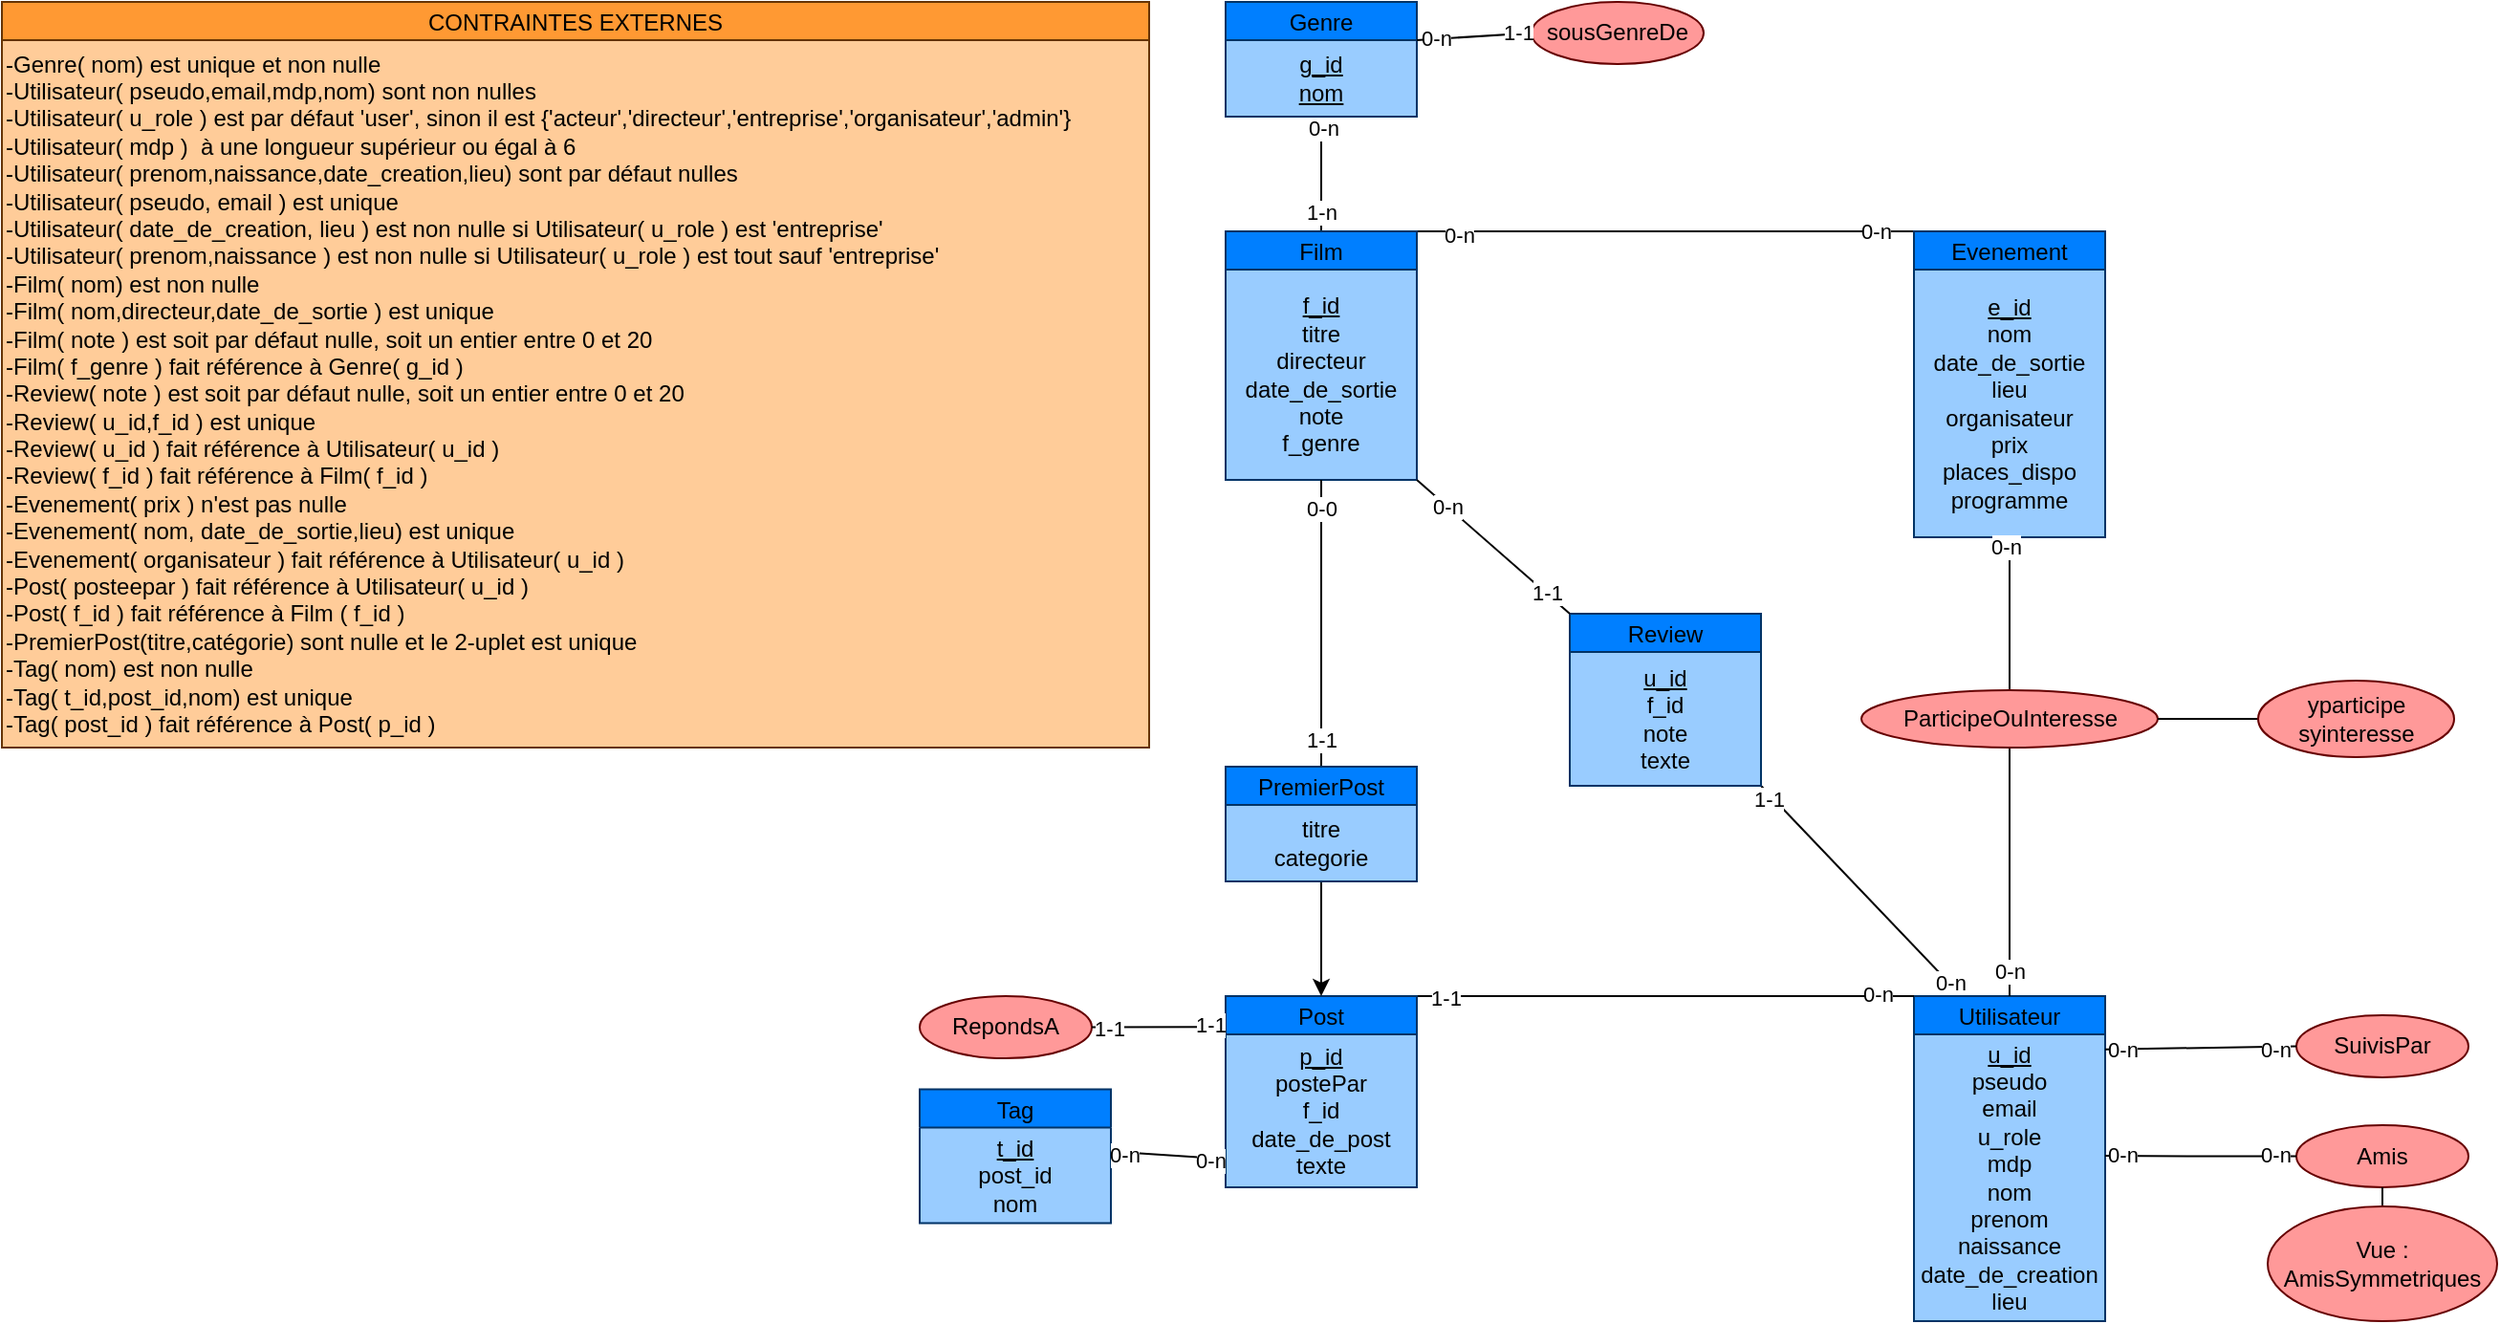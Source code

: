<mxfile version="24.4.4" type="device">
  <diagram id="R2lEEEUBdFMjLlhIrx00" name="Page-1">
    <mxGraphModel dx="1687" dy="876" grid="1" gridSize="10" guides="1" tooltips="1" connect="1" arrows="1" fold="1" page="1" pageScale="1" pageWidth="1920" pageHeight="1200" background="none" math="0" shadow="0" extFonts="Permanent Marker^https://fonts.googleapis.com/css?family=Permanent+Marker">
      <root>
        <mxCell id="0" />
        <mxCell id="1" parent="0" />
        <mxCell id="Eysfw1V30LXlZqjv4zUT-114" style="edgeStyle=none;rounded=0;orthogonalLoop=1;jettySize=auto;html=1;exitX=1;exitY=0;exitDx=0;exitDy=0;entryX=0;entryY=0;entryDx=0;entryDy=0;endArrow=none;endFill=0;fontColor=#000000;" parent="1" source="Eysfw1V30LXlZqjv4zUT-1" target="Eysfw1V30LXlZqjv4zUT-19" edge="1">
          <mxGeometry relative="1" as="geometry" />
        </mxCell>
        <mxCell id="Eysfw1V30LXlZqjv4zUT-115" value="0-n" style="edgeLabel;html=1;align=center;verticalAlign=middle;resizable=0;points=[];fontColor=#000000;" parent="Eysfw1V30LXlZqjv4zUT-114" vertex="1" connectable="0">
          <mxGeometry x="0.845" relative="1" as="geometry">
            <mxPoint as="offset" />
          </mxGeometry>
        </mxCell>
        <mxCell id="Eysfw1V30LXlZqjv4zUT-116" value="0-n" style="edgeLabel;html=1;align=center;verticalAlign=middle;resizable=0;points=[];fontColor=#000000;" parent="Eysfw1V30LXlZqjv4zUT-114" vertex="1" connectable="0">
          <mxGeometry x="-0.835" y="-2" relative="1" as="geometry">
            <mxPoint as="offset" />
          </mxGeometry>
        </mxCell>
        <mxCell id="Eysfw1V30LXlZqjv4zUT-117" style="edgeStyle=none;rounded=0;orthogonalLoop=1;jettySize=auto;html=1;exitX=0.5;exitY=0;exitDx=0;exitDy=0;entryX=0.5;entryY=1;entryDx=0;entryDy=0;endArrow=none;endFill=0;fontColor=#000000;" parent="1" source="Eysfw1V30LXlZqjv4zUT-1" target="Eysfw1V30LXlZqjv4zUT-82" edge="1">
          <mxGeometry relative="1" as="geometry" />
        </mxCell>
        <mxCell id="Eysfw1V30LXlZqjv4zUT-118" value="1-n" style="edgeLabel;html=1;align=center;verticalAlign=middle;resizable=0;points=[];fontColor=#000000;" parent="Eysfw1V30LXlZqjv4zUT-117" vertex="1" connectable="0">
          <mxGeometry x="-0.656" relative="1" as="geometry">
            <mxPoint as="offset" />
          </mxGeometry>
        </mxCell>
        <mxCell id="Eysfw1V30LXlZqjv4zUT-119" value="0-n" style="edgeLabel;html=1;align=center;verticalAlign=middle;resizable=0;points=[];fontColor=#000000;" parent="Eysfw1V30LXlZqjv4zUT-117" vertex="1" connectable="0">
          <mxGeometry x="0.811" y="-1" relative="1" as="geometry">
            <mxPoint as="offset" />
          </mxGeometry>
        </mxCell>
        <mxCell id="Eysfw1V30LXlZqjv4zUT-1" value="Film" style="swimlane;fontStyle=0;childLayout=stackLayout;horizontal=1;startSize=20;horizontalStack=0;resizeParent=1;resizeParentMax=0;resizeLast=0;collapsible=0;marginBottom=0;swimlaneFillColor=#99CCFF;fillColor=#007FFF;strokeColor=#003366;fontColor=#000000;" parent="1" vertex="1">
          <mxGeometry x="760" y="200" width="100" height="130" as="geometry" />
        </mxCell>
        <mxCell id="Eysfw1V30LXlZqjv4zUT-15" value="&lt;div&gt;&lt;font&gt;&lt;u&gt;f_id&lt;/u&gt;&lt;/font&gt;&lt;/div&gt;&lt;div&gt;&lt;font&gt;titre&lt;br&gt;&lt;/font&gt;&lt;/div&gt;&lt;div&gt;&lt;font&gt;directeur&lt;/font&gt;&lt;/div&gt;&lt;div&gt;&lt;font&gt;date_de_sortie&lt;u&gt;&lt;br&gt;&lt;/u&gt;&lt;/font&gt;&lt;/div&gt;&lt;div&gt;&lt;font&gt;note &lt;br&gt;&lt;/font&gt;&lt;/div&gt;&lt;div&gt;&lt;font&gt;f_genre&lt;/font&gt;&lt;/div&gt;" style="text;html=1;align=center;verticalAlign=middle;whiteSpace=wrap;rounded=0;fontColor=#000000;" parent="Eysfw1V30LXlZqjv4zUT-1" vertex="1">
          <mxGeometry y="20" width="100" height="110" as="geometry" />
        </mxCell>
        <mxCell id="Eysfw1V30LXlZqjv4zUT-111" style="edgeStyle=none;rounded=0;orthogonalLoop=1;jettySize=auto;html=1;exitX=0.25;exitY=0;exitDx=0;exitDy=0;entryX=1;entryY=1;entryDx=0;entryDy=0;endArrow=none;endFill=0;fontColor=#000000;" parent="1" source="Eysfw1V30LXlZqjv4zUT-17" target="Eysfw1V30LXlZqjv4zUT-102" edge="1">
          <mxGeometry relative="1" as="geometry" />
        </mxCell>
        <mxCell id="Eysfw1V30LXlZqjv4zUT-112" value="0-n" style="edgeLabel;html=1;align=center;verticalAlign=middle;resizable=0;points=[];fontColor=#000000;" parent="Eysfw1V30LXlZqjv4zUT-111" vertex="1" connectable="0">
          <mxGeometry x="-0.874" y="-1" relative="1" as="geometry">
            <mxPoint as="offset" />
          </mxGeometry>
        </mxCell>
        <mxCell id="Eysfw1V30LXlZqjv4zUT-113" value="1-1" style="edgeLabel;html=1;align=center;verticalAlign=middle;resizable=0;points=[];fontColor=#000000;" parent="Eysfw1V30LXlZqjv4zUT-111" vertex="1" connectable="0">
          <mxGeometry x="0.905" y="2" relative="1" as="geometry">
            <mxPoint as="offset" />
          </mxGeometry>
        </mxCell>
        <mxCell id="Eysfw1V30LXlZqjv4zUT-17" value="Utilisateur" style="swimlane;fontStyle=0;childLayout=stackLayout;horizontal=1;startSize=20;horizontalStack=0;resizeParent=1;resizeParentMax=0;resizeLast=0;collapsible=0;marginBottom=0;swimlaneFillColor=#99CCFF;fillColor=#007FFF;strokeColor=#003366;fontColor=#000000;" parent="1" vertex="1">
          <mxGeometry x="1120" y="600" width="100" height="170" as="geometry" />
        </mxCell>
        <mxCell id="Eysfw1V30LXlZqjv4zUT-18" value="&lt;div&gt;&lt;font&gt;&lt;u&gt;u_id&lt;/u&gt;&lt;/font&gt;&lt;/div&gt;&lt;div&gt;&lt;font&gt;pseudo&lt;/font&gt;&lt;/div&gt;&lt;div&gt;&lt;font&gt;email&lt;/font&gt;&lt;/div&gt;&lt;div&gt;&lt;font&gt;u_role&lt;/font&gt;&lt;/div&gt;&lt;div&gt;&lt;font&gt;mdp&lt;/font&gt;&lt;/div&gt;&lt;div&gt;&lt;font&gt;nom&lt;/font&gt;&lt;/div&gt;&lt;div&gt;&lt;font&gt;prenom&lt;/font&gt;&lt;/div&gt;&lt;div&gt;&lt;font&gt;naissance&lt;/font&gt;&lt;/div&gt;&lt;div&gt;&lt;font&gt;date_de_creation&lt;/font&gt;&lt;/div&gt;&lt;div&gt;&lt;font&gt;lieu&lt;br&gt;&lt;/font&gt;&lt;/div&gt;" style="text;html=1;align=center;verticalAlign=middle;whiteSpace=wrap;rounded=0;fontColor=#000000;" parent="Eysfw1V30LXlZqjv4zUT-17" vertex="1">
          <mxGeometry y="20" width="100" height="150" as="geometry" />
        </mxCell>
        <mxCell id="Eysfw1V30LXlZqjv4zUT-19" value="Evenement" style="swimlane;fontStyle=0;childLayout=stackLayout;horizontal=1;startSize=20;horizontalStack=0;resizeParent=1;resizeParentMax=0;resizeLast=0;collapsible=0;marginBottom=0;swimlaneFillColor=#99CCFF;fillColor=#007FFF;strokeColor=#003366;fontColor=#000000;" parent="1" vertex="1">
          <mxGeometry x="1120" y="200" width="100" height="160" as="geometry" />
        </mxCell>
        <mxCell id="Eysfw1V30LXlZqjv4zUT-20" value="&lt;div&gt;&lt;font&gt;&lt;u&gt;e_id&lt;/u&gt;&lt;/font&gt;&lt;/div&gt;&lt;div&gt;&lt;font&gt;nom&lt;u&gt;&lt;br&gt;&lt;/u&gt;&lt;/font&gt;&lt;/div&gt;&lt;div&gt;&lt;font&gt;date_de_sortie&lt;/font&gt;&lt;/div&gt;&lt;div&gt;&lt;font&gt;lieu&lt;/font&gt;&lt;/div&gt;&lt;div&gt;&lt;font&gt;organisateur&lt;/font&gt;&lt;/div&gt;&lt;div&gt;&lt;font&gt;prix&lt;br&gt;&lt;/font&gt;&lt;/div&gt;&lt;div&gt;&lt;font&gt;places_dispo&lt;br&gt;&lt;/font&gt;&lt;/div&gt;&lt;div&gt;&lt;font&gt;programme&lt;br&gt;&lt;/font&gt;&lt;/div&gt;" style="text;html=1;align=center;verticalAlign=middle;whiteSpace=wrap;rounded=0;fontColor=#000000;" parent="Eysfw1V30LXlZqjv4zUT-19" vertex="1">
          <mxGeometry y="20" width="100" height="140" as="geometry" />
        </mxCell>
        <mxCell id="Eysfw1V30LXlZqjv4zUT-108" style="edgeStyle=none;rounded=0;orthogonalLoop=1;jettySize=auto;html=1;exitX=1;exitY=0;exitDx=0;exitDy=0;entryX=0;entryY=0;entryDx=0;entryDy=0;endArrow=none;endFill=0;fontColor=#000000;" parent="1" source="Eysfw1V30LXlZqjv4zUT-21" target="Eysfw1V30LXlZqjv4zUT-17" edge="1">
          <mxGeometry relative="1" as="geometry" />
        </mxCell>
        <mxCell id="Eysfw1V30LXlZqjv4zUT-109" value="0-n" style="edgeLabel;html=1;align=center;verticalAlign=middle;resizable=0;points=[];fontColor=#000000;" parent="Eysfw1V30LXlZqjv4zUT-108" vertex="1" connectable="0">
          <mxGeometry x="0.854" y="1" relative="1" as="geometry">
            <mxPoint as="offset" />
          </mxGeometry>
        </mxCell>
        <mxCell id="Eysfw1V30LXlZqjv4zUT-110" value="1-1" style="edgeLabel;html=1;align=center;verticalAlign=middle;resizable=0;points=[];fontColor=#000000;" parent="Eysfw1V30LXlZqjv4zUT-108" vertex="1" connectable="0">
          <mxGeometry x="-0.884" y="-1" relative="1" as="geometry">
            <mxPoint as="offset" />
          </mxGeometry>
        </mxCell>
        <mxCell id="Eysfw1V30LXlZqjv4zUT-21" value="Post" style="swimlane;fontStyle=0;childLayout=stackLayout;horizontal=1;startSize=20;horizontalStack=0;resizeParent=1;resizeParentMax=0;resizeLast=0;collapsible=0;marginBottom=0;swimlaneFillColor=#99CCFF;fillColor=#007FFF;strokeColor=#003366;fontColor=#000000;" parent="1" vertex="1">
          <mxGeometry x="760" y="600" width="100" height="100" as="geometry" />
        </mxCell>
        <mxCell id="Eysfw1V30LXlZqjv4zUT-22" value="&lt;div&gt;&lt;font&gt;&lt;u&gt;p_id&lt;/u&gt;&lt;/font&gt;&lt;/div&gt;&lt;div&gt;&lt;font&gt;postePar&lt;/font&gt;&lt;/div&gt;&lt;div&gt;&lt;font&gt;f_id&lt;u&gt;&lt;br&gt;&lt;/u&gt;&lt;/font&gt;&lt;/div&gt;&lt;div&gt;&lt;font&gt;date_de_post&lt;/font&gt;&lt;/div&gt;&lt;div&gt;&lt;font&gt;texte&lt;/font&gt;&lt;/div&gt;" style="text;html=1;align=center;verticalAlign=middle;whiteSpace=wrap;rounded=0;fontColor=#000000;" parent="Eysfw1V30LXlZqjv4zUT-21" vertex="1">
          <mxGeometry y="20" width="100" height="80" as="geometry" />
        </mxCell>
        <mxCell id="Eysfw1V30LXlZqjv4zUT-23" value="SuivisPar" style="ellipse;whiteSpace=wrap;html=1;fillColor=#FF9999;strokeColor=#660000;fontStyle=0;fontColor=#000000;" parent="1" vertex="1">
          <mxGeometry x="1320" y="610" width="90" height="32.5" as="geometry" />
        </mxCell>
        <mxCell id="Eysfw1V30LXlZqjv4zUT-25" value="Amis" style="ellipse;whiteSpace=wrap;html=1;fillColor=#FF9999;strokeColor=#660000;fontStyle=0;fontColor=#000000;" parent="1" vertex="1">
          <mxGeometry x="1320" y="667.5" width="90" height="32.5" as="geometry" />
        </mxCell>
        <mxCell id="Eysfw1V30LXlZqjv4zUT-26" style="edgeStyle=orthogonalEdgeStyle;rounded=0;orthogonalLoop=1;jettySize=auto;html=1;exitX=0;exitY=0.5;exitDx=0;exitDy=0;entryX=1;entryY=0.654;entryDx=0;entryDy=0;entryPerimeter=0;strokeColor=default;endArrow=none;endFill=0;fontColor=#000000;" parent="1" source="Eysfw1V30LXlZqjv4zUT-25" edge="1">
          <mxGeometry relative="1" as="geometry">
            <mxPoint x="1413.005" y="683.553" as="sourcePoint" />
            <mxPoint x="1220" y="683.55" as="targetPoint" />
          </mxGeometry>
        </mxCell>
        <mxCell id="Eysfw1V30LXlZqjv4zUT-29" value="0-n" style="edgeLabel;html=1;align=center;verticalAlign=middle;resizable=0;points=[];fontColor=#000000;" parent="Eysfw1V30LXlZqjv4zUT-26" vertex="1" connectable="0">
          <mxGeometry x="0.824" y="-1" relative="1" as="geometry">
            <mxPoint as="offset" />
          </mxGeometry>
        </mxCell>
        <mxCell id="Eysfw1V30LXlZqjv4zUT-96" value="0-n" style="edgeLabel;html=1;align=center;verticalAlign=middle;resizable=0;points=[];fontColor=#000000;" parent="Eysfw1V30LXlZqjv4zUT-26" vertex="1" connectable="0">
          <mxGeometry x="-0.778" y="-1" relative="1" as="geometry">
            <mxPoint as="offset" />
          </mxGeometry>
        </mxCell>
        <mxCell id="Eysfw1V30LXlZqjv4zUT-49" value="&lt;font&gt;RepondsA&lt;/font&gt;" style="ellipse;whiteSpace=wrap;html=1;fillColor=#FF9999;strokeColor=#660000;fontStyle=0;fontColor=#000000;" parent="1" vertex="1">
          <mxGeometry x="600" y="600" width="90" height="32.5" as="geometry" />
        </mxCell>
        <mxCell id="Eysfw1V30LXlZqjv4zUT-52" style="edgeStyle=none;rounded=0;orthogonalLoop=1;jettySize=auto;html=1;exitX=1;exitY=0.5;exitDx=0;exitDy=0;entryX=0;entryY=0.038;entryDx=0;entryDy=0;entryPerimeter=0;endArrow=none;endFill=0;fontColor=#000000;" parent="1" source="Eysfw1V30LXlZqjv4zUT-49" edge="1">
          <mxGeometry relative="1" as="geometry">
            <mxPoint x="636.995" y="616.053" as="sourcePoint" />
            <mxPoint x="760" y="616.17" as="targetPoint" />
            <Array as="points">
              <mxPoint x="690" y="616.23" />
            </Array>
          </mxGeometry>
        </mxCell>
        <mxCell id="Eysfw1V30LXlZqjv4zUT-54" value="1-1" style="edgeLabel;html=1;align=center;verticalAlign=middle;resizable=0;points=[];fontColor=#000000;" parent="Eysfw1V30LXlZqjv4zUT-52" vertex="1" connectable="0">
          <mxGeometry x="0.76" y="1" relative="1" as="geometry">
            <mxPoint as="offset" />
          </mxGeometry>
        </mxCell>
        <mxCell id="Eysfw1V30LXlZqjv4zUT-97" value="1-1" style="edgeLabel;html=1;align=center;verticalAlign=middle;resizable=0;points=[];fontColor=#000000;" parent="Eysfw1V30LXlZqjv4zUT-52" vertex="1" connectable="0">
          <mxGeometry x="-0.76" y="-1" relative="1" as="geometry">
            <mxPoint as="offset" />
          </mxGeometry>
        </mxCell>
        <mxCell id="Eysfw1V30LXlZqjv4zUT-57" style="edgeStyle=none;rounded=0;orthogonalLoop=1;jettySize=auto;html=1;exitX=0.5;exitY=1;exitDx=0;exitDy=0;entryX=0.5;entryY=0;entryDx=0;entryDy=0;endArrow=none;endFill=0;fontColor=#000000;" parent="1" source="Eysfw1V30LXlZqjv4zUT-56" target="Eysfw1V30LXlZqjv4zUT-17" edge="1">
          <mxGeometry relative="1" as="geometry" />
        </mxCell>
        <mxCell id="Eysfw1V30LXlZqjv4zUT-59" value="0-n" style="edgeLabel;html=1;align=center;verticalAlign=middle;resizable=0;points=[];fontColor=#000000;" parent="Eysfw1V30LXlZqjv4zUT-57" vertex="1" connectable="0">
          <mxGeometry x="0.798" relative="1" as="geometry">
            <mxPoint as="offset" />
          </mxGeometry>
        </mxCell>
        <mxCell id="Eysfw1V30LXlZqjv4zUT-58" style="edgeStyle=none;rounded=0;orthogonalLoop=1;jettySize=auto;html=1;exitX=0.5;exitY=0;exitDx=0;exitDy=0;entryX=0.5;entryY=1;entryDx=0;entryDy=0;endArrow=none;endFill=0;fontColor=#000000;" parent="1" source="Eysfw1V30LXlZqjv4zUT-56" target="Eysfw1V30LXlZqjv4zUT-20" edge="1">
          <mxGeometry relative="1" as="geometry" />
        </mxCell>
        <mxCell id="Eysfw1V30LXlZqjv4zUT-60" value="0-n" style="edgeLabel;html=1;align=center;verticalAlign=middle;resizable=0;points=[];fontColor=#000000;" parent="Eysfw1V30LXlZqjv4zUT-58" vertex="1" connectable="0">
          <mxGeometry x="0.878" y="2" relative="1" as="geometry">
            <mxPoint as="offset" />
          </mxGeometry>
        </mxCell>
        <mxCell id="Eysfw1V30LXlZqjv4zUT-56" value="&lt;font&gt;ParticipeOuInteresse&lt;/font&gt;" style="ellipse;whiteSpace=wrap;html=1;fillColor=#FF9999;strokeColor=#660000;fontStyle=0;fontColor=#000000;" parent="1" vertex="1">
          <mxGeometry x="1092.5" y="440" width="155" height="30" as="geometry" />
        </mxCell>
        <mxCell id="Eysfw1V30LXlZqjv4zUT-120" style="edgeStyle=none;rounded=0;orthogonalLoop=1;jettySize=auto;html=1;exitX=0.5;exitY=1;exitDx=0;exitDy=0;entryX=0.5;entryY=0;entryDx=0;entryDy=0;fontColor=#000000;" parent="1" source="Eysfw1V30LXlZqjv4zUT-63" target="Eysfw1V30LXlZqjv4zUT-21" edge="1">
          <mxGeometry relative="1" as="geometry" />
        </mxCell>
        <mxCell id="Eysfw1V30LXlZqjv4zUT-121" style="edgeStyle=none;rounded=0;orthogonalLoop=1;jettySize=auto;html=1;exitX=0.5;exitY=0;exitDx=0;exitDy=0;entryX=0.5;entryY=1;entryDx=0;entryDy=0;endArrow=none;endFill=0;fontColor=#000000;" parent="1" source="Eysfw1V30LXlZqjv4zUT-63" target="Eysfw1V30LXlZqjv4zUT-15" edge="1">
          <mxGeometry relative="1" as="geometry" />
        </mxCell>
        <mxCell id="Eysfw1V30LXlZqjv4zUT-122" value="1-1" style="edgeLabel;html=1;align=center;verticalAlign=middle;resizable=0;points=[];fontColor=#000000;" parent="Eysfw1V30LXlZqjv4zUT-121" vertex="1" connectable="0">
          <mxGeometry x="-0.807" relative="1" as="geometry">
            <mxPoint as="offset" />
          </mxGeometry>
        </mxCell>
        <mxCell id="Eysfw1V30LXlZqjv4zUT-123" value="0-0" style="edgeLabel;html=1;align=center;verticalAlign=middle;resizable=0;points=[];fontColor=#000000;" parent="Eysfw1V30LXlZqjv4zUT-121" vertex="1" connectable="0">
          <mxGeometry x="0.807" relative="1" as="geometry">
            <mxPoint as="offset" />
          </mxGeometry>
        </mxCell>
        <mxCell id="Eysfw1V30LXlZqjv4zUT-63" value="PremierPost" style="swimlane;fontStyle=0;childLayout=stackLayout;horizontal=1;startSize=20;horizontalStack=0;resizeParent=1;resizeParentMax=0;resizeLast=0;collapsible=0;marginBottom=0;swimlaneFillColor=#99CCFF;fillColor=#007FFF;strokeColor=#003366;fontColor=#000000;" parent="1" vertex="1">
          <mxGeometry x="760" y="480" width="100" height="60" as="geometry" />
        </mxCell>
        <mxCell id="Eysfw1V30LXlZqjv4zUT-64" value="&lt;div&gt;titre&lt;/div&gt;&lt;div&gt;categorie&lt;br&gt;&lt;/div&gt;" style="text;html=1;align=center;verticalAlign=middle;whiteSpace=wrap;rounded=0;fontColor=#000000;" parent="Eysfw1V30LXlZqjv4zUT-63" vertex="1">
          <mxGeometry y="20" width="100" height="40" as="geometry" />
        </mxCell>
        <mxCell id="Eysfw1V30LXlZqjv4zUT-65" style="edgeStyle=orthogonalEdgeStyle;rounded=0;orthogonalLoop=1;jettySize=auto;html=1;exitX=0.5;exitY=1;exitDx=0;exitDy=0;fontColor=#000000;" parent="Eysfw1V30LXlZqjv4zUT-63" source="Eysfw1V30LXlZqjv4zUT-64" target="Eysfw1V30LXlZqjv4zUT-64" edge="1">
          <mxGeometry relative="1" as="geometry" />
        </mxCell>
        <mxCell id="Eysfw1V30LXlZqjv4zUT-67" value="Tag" style="swimlane;fontStyle=0;childLayout=stackLayout;horizontal=1;startSize=20;horizontalStack=0;resizeParent=1;resizeParentMax=0;resizeLast=0;collapsible=0;marginBottom=0;swimlaneFillColor=#99CCFF;fillColor=#007FFF;strokeColor=#003366;fontColor=#000000;" parent="1" vertex="1">
          <mxGeometry x="600" y="648.75" width="100" height="70" as="geometry" />
        </mxCell>
        <mxCell id="Eysfw1V30LXlZqjv4zUT-68" value="&lt;div&gt;&lt;font&gt;&lt;u&gt;t_id&lt;/u&gt;&lt;/font&gt;&lt;/div&gt;&lt;div&gt;&lt;font&gt;post_id&lt;/font&gt;&lt;/div&gt;&lt;div&gt;&lt;font&gt;nom&lt;br&gt;&lt;/font&gt;&lt;/div&gt;" style="text;html=1;align=center;verticalAlign=middle;whiteSpace=wrap;rounded=0;fontColor=#000000;" parent="Eysfw1V30LXlZqjv4zUT-67" vertex="1">
          <mxGeometry y="20" width="100" height="50" as="geometry" />
        </mxCell>
        <mxCell id="Eysfw1V30LXlZqjv4zUT-69" style="edgeStyle=orthogonalEdgeStyle;rounded=0;orthogonalLoop=1;jettySize=auto;html=1;exitX=0.5;exitY=1;exitDx=0;exitDy=0;fontColor=#000000;" parent="Eysfw1V30LXlZqjv4zUT-67" source="Eysfw1V30LXlZqjv4zUT-68" target="Eysfw1V30LXlZqjv4zUT-68" edge="1">
          <mxGeometry relative="1" as="geometry" />
        </mxCell>
        <mxCell id="Eysfw1V30LXlZqjv4zUT-72" style="edgeStyle=none;rounded=0;orthogonalLoop=1;jettySize=auto;html=1;exitX=1;exitY=0.25;exitDx=0;exitDy=0;entryX=-0.004;entryY=0.815;entryDx=0;entryDy=0;entryPerimeter=0;endArrow=none;endFill=0;fontColor=#000000;" parent="1" source="Eysfw1V30LXlZqjv4zUT-68" target="Eysfw1V30LXlZqjv4zUT-22" edge="1">
          <mxGeometry relative="1" as="geometry" />
        </mxCell>
        <mxCell id="Eysfw1V30LXlZqjv4zUT-73" value="0-n" style="edgeLabel;html=1;align=center;verticalAlign=middle;resizable=0;points=[];fontColor=#000000;" parent="Eysfw1V30LXlZqjv4zUT-72" vertex="1" connectable="0">
          <mxGeometry x="-0.767" y="-1" relative="1" as="geometry">
            <mxPoint as="offset" />
          </mxGeometry>
        </mxCell>
        <mxCell id="Eysfw1V30LXlZqjv4zUT-74" value="0-n" style="edgeLabel;html=1;align=center;verticalAlign=middle;resizable=0;points=[];fontColor=#000000;" parent="Eysfw1V30LXlZqjv4zUT-72" vertex="1" connectable="0">
          <mxGeometry x="0.726" y="-1" relative="1" as="geometry">
            <mxPoint as="offset" />
          </mxGeometry>
        </mxCell>
        <mxCell id="Eysfw1V30LXlZqjv4zUT-81" value="Genre" style="swimlane;fontStyle=0;childLayout=stackLayout;horizontal=1;startSize=20;horizontalStack=0;resizeParent=1;resizeParentMax=0;resizeLast=0;collapsible=0;marginBottom=0;swimlaneFillColor=#99CCFF;fillColor=#007FFF;strokeColor=#003366;fontColor=#000000;" parent="1" vertex="1">
          <mxGeometry x="760" y="80" width="100" height="60" as="geometry" />
        </mxCell>
        <mxCell id="Eysfw1V30LXlZqjv4zUT-82" value="&lt;div&gt;&lt;font&gt;&lt;u&gt;g_id&lt;/u&gt;&lt;/font&gt;&lt;/div&gt;&lt;div&gt;&lt;font&gt;&lt;u&gt;nom&lt;br&gt;&lt;/u&gt;&lt;/font&gt;&lt;/div&gt;" style="text;html=1;align=center;verticalAlign=middle;whiteSpace=wrap;rounded=0;fontColor=#000000;" parent="Eysfw1V30LXlZqjv4zUT-81" vertex="1">
          <mxGeometry y="20" width="100" height="40" as="geometry" />
        </mxCell>
        <mxCell id="Eysfw1V30LXlZqjv4zUT-83" style="edgeStyle=orthogonalEdgeStyle;rounded=0;orthogonalLoop=1;jettySize=auto;html=1;exitX=0.5;exitY=1;exitDx=0;exitDy=0;fontColor=#000000;" parent="Eysfw1V30LXlZqjv4zUT-81" source="Eysfw1V30LXlZqjv4zUT-82" target="Eysfw1V30LXlZqjv4zUT-82" edge="1">
          <mxGeometry relative="1" as="geometry" />
        </mxCell>
        <mxCell id="Eysfw1V30LXlZqjv4zUT-87" value="&lt;font&gt;sousGenreDe&lt;/font&gt;" style="ellipse;whiteSpace=wrap;html=1;fillColor=#FF9999;strokeColor=#660000;fontStyle=0;fontColor=#000000;" parent="1" vertex="1">
          <mxGeometry x="920" y="80" width="90" height="32.5" as="geometry" />
        </mxCell>
        <mxCell id="Eysfw1V30LXlZqjv4zUT-93" style="rounded=0;orthogonalLoop=1;jettySize=auto;html=1;exitX=0;exitY=0.5;exitDx=0;exitDy=0;entryX=1;entryY=0.164;entryDx=0;entryDy=0;entryPerimeter=0;endArrow=none;endFill=0;fontColor=#000000;" parent="1" source="Eysfw1V30LXlZqjv4zUT-23" target="Eysfw1V30LXlZqjv4zUT-17" edge="1">
          <mxGeometry relative="1" as="geometry" />
        </mxCell>
        <mxCell id="Eysfw1V30LXlZqjv4zUT-94" value="0-n" style="edgeLabel;html=1;align=center;verticalAlign=middle;resizable=0;points=[];fontColor=#000000;" parent="Eysfw1V30LXlZqjv4zUT-93" vertex="1" connectable="0">
          <mxGeometry x="0.822" relative="1" as="geometry">
            <mxPoint as="offset" />
          </mxGeometry>
        </mxCell>
        <mxCell id="Eysfw1V30LXlZqjv4zUT-95" value="0-n" style="edgeLabel;html=1;align=center;verticalAlign=middle;resizable=0;points=[];fontColor=#000000;" parent="Eysfw1V30LXlZqjv4zUT-93" vertex="1" connectable="0">
          <mxGeometry x="-0.782" y="1" relative="1" as="geometry">
            <mxPoint as="offset" />
          </mxGeometry>
        </mxCell>
        <mxCell id="Eysfw1V30LXlZqjv4zUT-98" style="edgeStyle=none;rounded=0;orthogonalLoop=1;jettySize=auto;html=1;exitX=0;exitY=0.5;exitDx=0;exitDy=0;entryX=1;entryY=0;entryDx=0;entryDy=0;endArrow=none;endFill=0;fontColor=#000000;" parent="1" source="Eysfw1V30LXlZqjv4zUT-87" target="Eysfw1V30LXlZqjv4zUT-82" edge="1">
          <mxGeometry relative="1" as="geometry" />
        </mxCell>
        <mxCell id="Eysfw1V30LXlZqjv4zUT-99" value="1-1" style="edgeLabel;html=1;align=center;verticalAlign=middle;resizable=0;points=[];fontColor=#000000;" parent="Eysfw1V30LXlZqjv4zUT-98" vertex="1" connectable="0">
          <mxGeometry x="-0.772" y="-1" relative="1" as="geometry">
            <mxPoint as="offset" />
          </mxGeometry>
        </mxCell>
        <mxCell id="Eysfw1V30LXlZqjv4zUT-100" value="0-n" style="edgeLabel;html=1;align=center;verticalAlign=middle;resizable=0;points=[];fontColor=#000000;" parent="Eysfw1V30LXlZqjv4zUT-98" vertex="1" connectable="0">
          <mxGeometry x="0.668" y="-1" relative="1" as="geometry">
            <mxPoint as="offset" />
          </mxGeometry>
        </mxCell>
        <mxCell id="Eysfw1V30LXlZqjv4zUT-101" value="Review" style="swimlane;fontStyle=0;childLayout=stackLayout;horizontal=1;startSize=20;horizontalStack=0;resizeParent=1;resizeParentMax=0;resizeLast=0;collapsible=0;marginBottom=0;swimlaneFillColor=#99CCFF;fillColor=#007FFF;strokeColor=#003366;fontColor=#000000;" parent="1" vertex="1">
          <mxGeometry x="940" y="400" width="100" height="90" as="geometry" />
        </mxCell>
        <mxCell id="Eysfw1V30LXlZqjv4zUT-102" value="&lt;div&gt;&lt;font&gt;&lt;u&gt;u_id&lt;/u&gt;&lt;/font&gt;&lt;/div&gt;&lt;div&gt;&lt;font&gt;f_id&lt;/font&gt;&lt;/div&gt;&lt;div&gt;&lt;font&gt;note&lt;/font&gt;&lt;/div&gt;&lt;div&gt;&lt;font&gt;texte&lt;br&gt;&lt;/font&gt;&lt;/div&gt;" style="text;html=1;align=center;verticalAlign=middle;whiteSpace=wrap;rounded=0;fontColor=#000000;" parent="Eysfw1V30LXlZqjv4zUT-101" vertex="1">
          <mxGeometry y="20" width="100" height="70" as="geometry" />
        </mxCell>
        <mxCell id="Eysfw1V30LXlZqjv4zUT-103" style="edgeStyle=orthogonalEdgeStyle;rounded=0;orthogonalLoop=1;jettySize=auto;html=1;exitX=0.5;exitY=1;exitDx=0;exitDy=0;fontColor=#000000;" parent="Eysfw1V30LXlZqjv4zUT-101" source="Eysfw1V30LXlZqjv4zUT-102" target="Eysfw1V30LXlZqjv4zUT-102" edge="1">
          <mxGeometry relative="1" as="geometry" />
        </mxCell>
        <mxCell id="Eysfw1V30LXlZqjv4zUT-104" style="edgeStyle=none;rounded=0;orthogonalLoop=1;jettySize=auto;html=1;exitX=0;exitY=0;exitDx=0;exitDy=0;entryX=1;entryY=1;entryDx=0;entryDy=0;endArrow=none;endFill=0;fontColor=#000000;" parent="1" source="Eysfw1V30LXlZqjv4zUT-101" target="Eysfw1V30LXlZqjv4zUT-15" edge="1">
          <mxGeometry relative="1" as="geometry" />
        </mxCell>
        <mxCell id="Eysfw1V30LXlZqjv4zUT-106" value="0-n" style="edgeLabel;html=1;align=center;verticalAlign=middle;resizable=0;points=[];fontColor=#000000;" parent="Eysfw1V30LXlZqjv4zUT-104" vertex="1" connectable="0">
          <mxGeometry x="0.622" relative="1" as="geometry">
            <mxPoint as="offset" />
          </mxGeometry>
        </mxCell>
        <mxCell id="Eysfw1V30LXlZqjv4zUT-107" value="1-1" style="edgeLabel;html=1;align=center;verticalAlign=middle;resizable=0;points=[];fontColor=#000000;" parent="Eysfw1V30LXlZqjv4zUT-104" vertex="1" connectable="0">
          <mxGeometry x="-0.693" y="-1" relative="1" as="geometry">
            <mxPoint as="offset" />
          </mxGeometry>
        </mxCell>
        <mxCell id="ZOQH15LK_9vIvdgjpAae-2" style="edgeStyle=orthogonalEdgeStyle;rounded=0;orthogonalLoop=1;jettySize=auto;html=1;exitX=0;exitY=0.5;exitDx=0;exitDy=0;entryX=1;entryY=0.5;entryDx=0;entryDy=0;endArrow=none;endFill=0;" edge="1" parent="1" source="ZOQH15LK_9vIvdgjpAae-1" target="Eysfw1V30LXlZqjv4zUT-56">
          <mxGeometry relative="1" as="geometry" />
        </mxCell>
        <mxCell id="ZOQH15LK_9vIvdgjpAae-1" value="&lt;font&gt;yparticipe&lt;br&gt;syinteresse&lt;br&gt;&lt;/font&gt;" style="ellipse;whiteSpace=wrap;html=1;fillColor=#FF9999;strokeColor=#660000;fontStyle=0;fontColor=#000000;" vertex="1" parent="1">
          <mxGeometry x="1300" y="435" width="102.5" height="40" as="geometry" />
        </mxCell>
        <mxCell id="ZOQH15LK_9vIvdgjpAae-4" style="edgeStyle=orthogonalEdgeStyle;rounded=0;orthogonalLoop=1;jettySize=auto;html=1;exitX=0.5;exitY=0;exitDx=0;exitDy=0;entryX=0.5;entryY=1;entryDx=0;entryDy=0;endArrow=none;endFill=0;" edge="1" parent="1" source="ZOQH15LK_9vIvdgjpAae-3" target="Eysfw1V30LXlZqjv4zUT-25">
          <mxGeometry relative="1" as="geometry" />
        </mxCell>
        <mxCell id="ZOQH15LK_9vIvdgjpAae-3" value="Vue :&lt;br&gt;&lt;div&gt;AmisSymmetriques&lt;/div&gt;" style="ellipse;whiteSpace=wrap;html=1;fillColor=#FF9999;strokeColor=#660000;fontStyle=0;fontColor=#000000;" vertex="1" parent="1">
          <mxGeometry x="1305" y="710" width="120" height="60" as="geometry" />
        </mxCell>
        <mxCell id="ZOQH15LK_9vIvdgjpAae-10" value="CONTRAINTES EXTERNES" style="swimlane;fontStyle=0;childLayout=stackLayout;horizontal=1;startSize=20;horizontalStack=0;resizeParent=1;resizeParentMax=0;resizeLast=0;collapsible=0;marginBottom=0;swimlaneFillColor=#FFCC99;fillColor=#FF9933;strokeColor=#663300;fontColor=#000000;" vertex="1" parent="1">
          <mxGeometry x="120" y="80" width="600" height="390" as="geometry" />
        </mxCell>
        <mxCell id="ZOQH15LK_9vIvdgjpAae-11" value="&lt;div&gt;-Genre( nom) est unique et non nulle&lt;/div&gt;&lt;div&gt;-Utilisateur( pseudo,email,mdp,nom) sont non nulles&lt;/div&gt;&lt;div&gt;-Utilisateur( u_role ) est par défaut &#39;user&#39;, sinon il est {&#39;acteur&#39;,&#39;directeur&#39;,&#39;entreprise&#39;,&#39;organisateur&#39;,&#39;admin&#39;}&lt;br&gt;&lt;/div&gt;&lt;div&gt;-Utilisateur( mdp )&amp;nbsp; à une longueur supérieur ou égal à 6&lt;/div&gt;&lt;div&gt;-Utilisateur( prenom,naissance,date_creation,lieu) sont par défaut nulles&lt;/div&gt;&lt;div&gt;-Utilisateur( pseudo, email ) est unique&lt;/div&gt;&lt;div&gt;-Utilisateur( date_de_creation, lieu ) est non nulle si Utilisateur( u_role ) est &#39;entreprise&#39;&lt;/div&gt;&lt;div&gt;-Utilisateur( prenom,naissance ) est non nulle si Utilisateur( u_role ) est tout sauf &#39;entreprise&#39;&lt;/div&gt;&lt;div&gt;-Film( nom) est non nulle&lt;/div&gt;&lt;div&gt;-Film( nom,directeur,date_de_sortie ) est unique&lt;/div&gt;&lt;div&gt;-Film( note ) est soit par défaut nulle, soit un entier entre 0 et 20&lt;/div&gt;&lt;div&gt;-Film( f_genre ) fait référence à Genre( g_id )&lt;/div&gt;&lt;div&gt;-Review( note ) est soit par défaut nulle, soit un entier entre 0 et 20&lt;/div&gt;&lt;div&gt;-Review( u_id,f_id ) est unique&lt;/div&gt;&lt;div&gt;-Review( u_id ) fait référence à Utilisateur( u_id )&lt;/div&gt;&lt;div&gt;-Review( f_id ) fait référence à Film( f_id )&lt;/div&gt;&lt;div&gt;-Evenement( prix ) n&#39;est pas nulle&lt;/div&gt;&lt;div&gt;-Evenement( nom, date_de_sortie,lieu) est unique&lt;/div&gt;&lt;div&gt;-Evenement( organisateur ) fait référence à Utilisateur( u_id )&lt;/div&gt;&lt;div&gt;-Post( posteepar ) fait référence à Utilisateur( u_id )&lt;/div&gt;&lt;div&gt;-Post( f_id ) fait référence à Film ( f_id )&lt;/div&gt;&lt;div&gt;-PremierPost(titre,catégorie) sont nulle et le 2-uplet est unique&lt;/div&gt;&lt;div&gt;-Tag( nom) est non nulle&lt;/div&gt;&lt;div&gt;-Tag( t_id,post_id,nom) est unique&lt;/div&gt;&lt;div&gt;-Tag( post_id ) fait référence à Post( p_id )&lt;/div&gt;" style="text;html=1;align=left;verticalAlign=middle;whiteSpace=wrap;rounded=0;fontColor=#000000;" vertex="1" parent="ZOQH15LK_9vIvdgjpAae-10">
          <mxGeometry y="20" width="600" height="370" as="geometry" />
        </mxCell>
      </root>
    </mxGraphModel>
  </diagram>
</mxfile>

